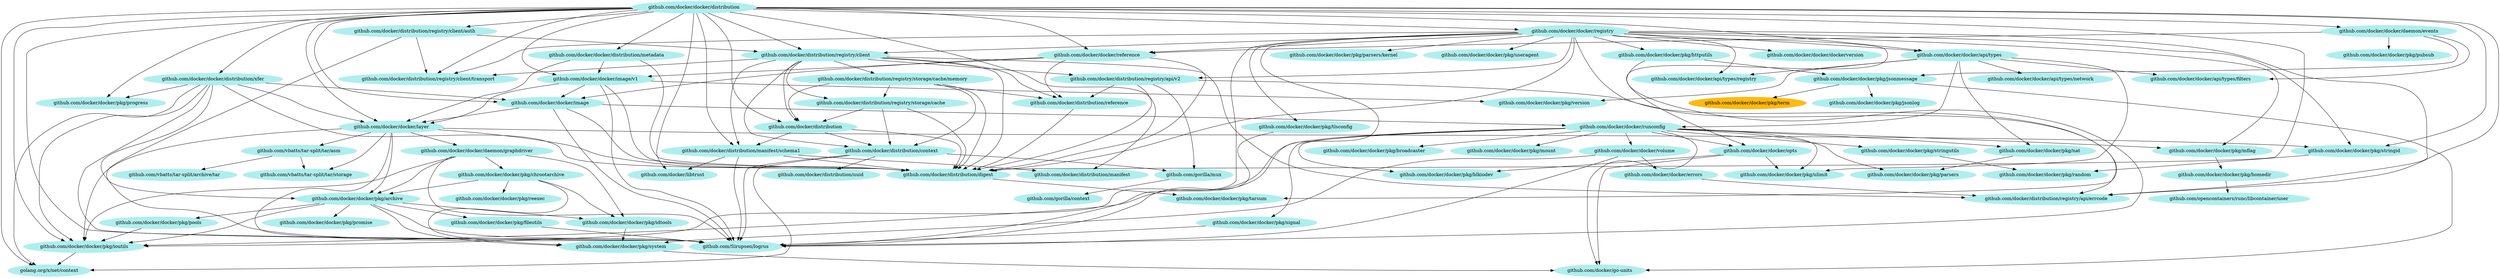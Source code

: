 digraph godep {
0 [label="github.com/docker/docker/pkg/archive" style="filled" color="paleturquoise"];
0 -> 1;
0 -> 2;
0 -> 3;
0 -> 4;
0 -> 5;
0 -> 6;
0 -> 7;
6 [label="github.com/docker/docker/pkg/promise" style="filled" color="paleturquoise"];
8 [label="github.com/docker/docker/pkg/parsers" style="filled" color="paleturquoise"];
9 [label="github.com/docker/docker/opts" style="filled" color="paleturquoise"];
9 -> 10;
9 -> 11;
9 -> 12;
10 [label="github.com/docker/docker/pkg/blkiodev" style="filled" color="paleturquoise"];
13 [label="github.com/docker/docker/pkg/term" style="filled" color="darkgoldenrod1"];
14 [label="github.com/docker/distribution/context" style="filled" color="paleturquoise"];
14 -> 1;
14 -> 15;
14 -> 16;
14 -> 17;
15 [label="github.com/docker/distribution/uuid" style="filled" color="paleturquoise"];
18 [label="github.com/docker/libtrust" style="filled" color="paleturquoise"];
12 [label="github.com/docker/go-units" style="filled" color="paleturquoise"];
19 [label="github.com/docker/docker/pkg/signal" style="filled" color="paleturquoise"];
19 -> 1;
20 [label="github.com/docker/docker/daemon/events" style="filled" color="paleturquoise"];
20 -> 21;
20 -> 22;
20 -> 23;
20 -> 24;
25 [label="github.com/docker/docker/pkg/httputils" style="filled" color="paleturquoise"];
25 -> 1;
25 -> 22;
26 [label="github.com/vbatts/tar-split/tar/asm" style="filled" color="paleturquoise"];
26 -> 27;
26 -> 28;
29 [label="github.com/docker/distribution/digest" style="filled" color="paleturquoise"];
29 -> 30;
31 [label="github.com/docker/docker/api/types/network" style="filled" color="paleturquoise"];
32 [label="github.com/docker/docker/pkg/mflag" style="filled" color="paleturquoise"];
32 -> 33;
34 [label="github.com/docker/docker/daemon/graphdriver" style="filled" color="paleturquoise"];
34 -> 1;
34 -> 0;
34 -> 35;
34 -> 3;
34 -> 4;
24 [label="github.com/docker/docker/reference" style="filled" color="paleturquoise"];
24 -> 29;
24 -> 36;
24 -> 37;
24 -> 38;
28 [label="github.com/vbatts/tar-split/tar/storage" style="filled" color="paleturquoise"];
39 [label="github.com/docker/docker/dockerversion" style="filled" color="paleturquoise"];
40 [label="github.com/docker/docker/pkg/tlsconfig" style="filled" color="paleturquoise"];
40 -> 1;
41 [label="github.com/docker/distribution/registry/storage/cache/memory" style="filled" color="paleturquoise"];
41 -> 42;
41 -> 14;
41 -> 29;
41 -> 36;
41 -> 43;
44 [label="github.com/docker/docker/api/types/registry" style="filled" color="paleturquoise"];
45 [label="github.com/docker/docker/pkg/broadcaster" style="filled" color="paleturquoise"];
46 [label="github.com/docker/docker/pkg/jsonlog" style="filled" color="paleturquoise"];
7 [label="github.com/docker/docker/pkg/system" style="filled" color="paleturquoise"];
7 -> 12;
47 [label="github.com/docker/docker/pkg/stringid" style="filled" color="paleturquoise"];
47 -> 48;
16 [label="github.com/gorilla/mux" style="filled" color="paleturquoise"];
16 -> 49;
50 [label="github.com/docker/distribution/manifest/schema1" style="filled" color="paleturquoise"];
50 -> 1;
50 -> 29;
50 -> 51;
50 -> 18;
52 [label="github.com/docker/docker/pkg/version" style="filled" color="paleturquoise"];
53 [label="github.com/docker/docker/pkg/mount" style="filled" color="paleturquoise"];
17 [label="golang.org/x/net/context" style="filled" color="paleturquoise"];
30 [label="github.com/docker/docker/pkg/tarsum" style="filled" color="paleturquoise"];
54 [label="github.com/docker/docker/distribution/xfer" style="filled" color="paleturquoise"];
54 -> 1;
54 -> 29;
54 -> 37;
54 -> 55;
54 -> 0;
54 -> 4;
54 -> 56;
54 -> 17;
55 [label="github.com/docker/docker/layer" style="filled" color="paleturquoise"];
55 -> 1;
55 -> 29;
55 -> 34;
55 -> 0;
55 -> 4;
55 -> 47;
55 -> 26;
55 -> 28;
1 [label="github.com/Sirupsen/logrus" style="filled" color="paleturquoise"];
49 [label="github.com/gorilla/context" style="filled" color="paleturquoise"];
51 [label="github.com/docker/distribution/manifest" style="filled" color="paleturquoise"];
57 [label="github.com/docker/docker/api/types" style="filled" color="paleturquoise"];
57 -> 21;
57 -> 31;
57 -> 44;
57 -> 58;
57 -> 11;
57 -> 52;
57 -> 59;
3 [label="github.com/docker/docker/pkg/idtools" style="filled" color="paleturquoise"];
3 -> 7;
5 [label="github.com/docker/docker/pkg/pools" style="filled" color="paleturquoise"];
5 -> 4;
38 [label="github.com/docker/docker/image/v1" style="filled" color="paleturquoise"];
38 -> 1;
38 -> 29;
38 -> 37;
38 -> 55;
38 -> 52;
60 [label="github.com/docker/docker/distribution" style="filled" color="paleturquoise"];
60 -> 1;
60 -> 42;
60 -> 29;
60 -> 51;
60 -> 50;
60 -> 61;
60 -> 62;
60 -> 63;
60 -> 64;
60 -> 57;
60 -> 20;
60 -> 65;
60 -> 54;
60 -> 37;
60 -> 38;
60 -> 55;
60 -> 4;
60 -> 56;
60 -> 47;
60 -> 24;
60 -> 66;
60 -> 18;
60 -> 17;
42 [label="github.com/docker/distribution" style="filled" color="paleturquoise"];
42 -> 14;
42 -> 29;
42 -> 50;
59 [label="github.com/docker/docker/runconfig" style="filled" color="paleturquoise"];
59 -> 9;
59 -> 10;
59 -> 45;
59 -> 4;
59 -> 32;
59 -> 53;
59 -> 58;
59 -> 8;
59 -> 19;
59 -> 67;
59 -> 11;
59 -> 68;
59 -> 12;
68 [label="github.com/docker/docker/volume" style="filled" color="paleturquoise"];
68 -> 1;
68 -> 69;
68 -> 7;
48 [label="github.com/docker/docker/pkg/random" style="filled" color="paleturquoise"];
22 [label="github.com/docker/docker/pkg/jsonmessage" style="filled" color="paleturquoise"];
22 -> 46;
22 -> 13;
22 -> 12;
35 [label="github.com/docker/docker/pkg/chrootarchive" style="filled" color="paleturquoise"];
35 -> 0;
35 -> 3;
35 -> 70;
35 -> 7;
58 [label="github.com/docker/docker/pkg/nat" style="filled" color="paleturquoise"];
58 -> 8;
27 [label="github.com/vbatts/tar-split/archive/tar" style="filled" color="paleturquoise"];
66 [label="github.com/docker/docker/registry" style="filled" color="paleturquoise"];
66 -> 1;
66 -> 29;
66 -> 61;
66 -> 71;
66 -> 62;
66 -> 64;
66 -> 57;
66 -> 44;
66 -> 39;
66 -> 9;
66 -> 25;
66 -> 4;
66 -> 32;
66 -> 72;
66 -> 47;
66 -> 30;
66 -> 40;
66 -> 73;
66 -> 24;
72 [label="github.com/docker/docker/pkg/parsers/kernel" style="filled" color="paleturquoise"];
67 [label="github.com/docker/docker/pkg/stringutils" style="filled" color="paleturquoise"];
67 -> 48;
70 [label="github.com/docker/docker/pkg/reexec" style="filled" color="paleturquoise"];
61 [label="github.com/docker/distribution/registry/api/errcode" style="filled" color="paleturquoise"];
62 [label="github.com/docker/distribution/registry/client" style="filled" color="paleturquoise"];
62 -> 42;
62 -> 14;
62 -> 29;
62 -> 50;
62 -> 36;
62 -> 61;
62 -> 71;
62 -> 64;
62 -> 43;
62 -> 41;
36 [label="github.com/docker/distribution/reference" style="filled" color="paleturquoise"];
36 -> 29;
11 [label="github.com/docker/docker/pkg/ulimit" style="filled" color="paleturquoise"];
56 [label="github.com/docker/docker/pkg/progress" style="filled" color="paleturquoise"];
63 [label="github.com/docker/distribution/registry/client/auth" style="filled" color="paleturquoise"];
63 -> 1;
63 -> 62;
63 -> 64;
74 [label="github.com/opencontainers/runc/libcontainer/user" style="filled" color="paleturquoise"];
69 [label="github.com/docker/docker/errors" style="filled" color="paleturquoise"];
69 -> 61;
2 [label="github.com/docker/docker/pkg/fileutils" style="filled" color="paleturquoise"];
2 -> 1;
64 [label="github.com/docker/distribution/registry/client/transport" style="filled" color="paleturquoise"];
21 [label="github.com/docker/docker/api/types/filters" style="filled" color="paleturquoise"];
33 [label="github.com/docker/docker/pkg/homedir" style="filled" color="paleturquoise"];
33 -> 74;
73 [label="github.com/docker/docker/pkg/useragent" style="filled" color="paleturquoise"];
43 [label="github.com/docker/distribution/registry/storage/cache" style="filled" color="paleturquoise"];
43 -> 42;
43 -> 14;
43 -> 29;
4 [label="github.com/docker/docker/pkg/ioutils" style="filled" color="paleturquoise"];
4 -> 17;
23 [label="github.com/docker/docker/pkg/pubsub" style="filled" color="paleturquoise"];
71 [label="github.com/docker/distribution/registry/api/v2" style="filled" color="paleturquoise"];
71 -> 29;
71 -> 36;
71 -> 61;
71 -> 16;
37 [label="github.com/docker/docker/image" style="filled" color="paleturquoise"];
37 -> 1;
37 -> 29;
37 -> 55;
37 -> 59;
65 [label="github.com/docker/docker/distribution/metadata" style="filled" color="paleturquoise"];
65 -> 29;
65 -> 38;
65 -> 55;
}
